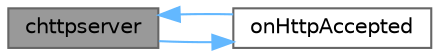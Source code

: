 digraph "chttpserver"
{
 // LATEX_PDF_SIZE
  bgcolor="transparent";
  edge [fontname=Helvetica,fontsize=10,labelfontname=Helvetica,labelfontsize=10];
  node [fontname=Helvetica,fontsize=10,shape=box,height=0.2,width=0.4];
  rankdir="LR";
  Node1 [id="Node000001",label="chttpserver",height=0.2,width=0.4,color="gray40", fillcolor="grey60", style="filled", fontcolor="black",tooltip=" "];
  Node1 -> Node2 [id="edge1_Node000001_Node000002",color="steelblue1",style="solid",tooltip=" "];
  Node2 [id="Node000002",label="onHttpAccepted",height=0.2,width=0.4,color="grey40", fillcolor="white", style="filled",URL="$classchttpserver.html#ac5e3166e06efef9e25df0c73bdeb9458",tooltip="chttpserver::onHttpAccepted 处理http请求"];
  Node2 -> Node1 [id="edge2_Node000002_Node000001",color="steelblue1",style="solid",tooltip=" "];
}
